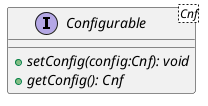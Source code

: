 @startuml

    interface Configurable<Cnf> {
        {abstract} +setConfig(config:Cnf): void
        {abstract} +getConfig(): Cnf
    }

@enduml
